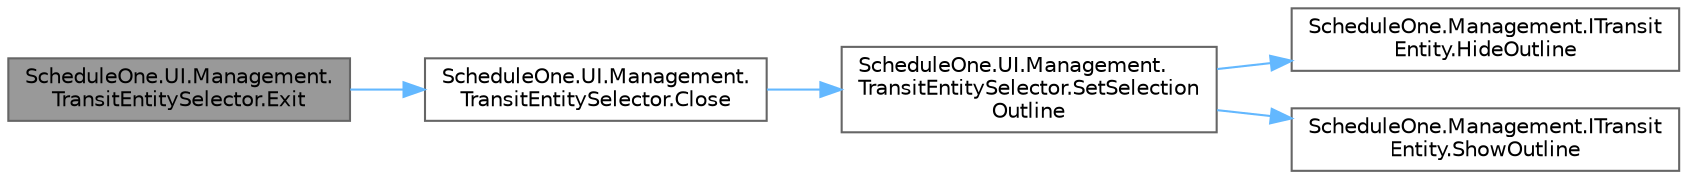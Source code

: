 digraph "ScheduleOne.UI.Management.TransitEntitySelector.Exit"
{
 // LATEX_PDF_SIZE
  bgcolor="transparent";
  edge [fontname=Helvetica,fontsize=10,labelfontname=Helvetica,labelfontsize=10];
  node [fontname=Helvetica,fontsize=10,shape=box,height=0.2,width=0.4];
  rankdir="LR";
  Node1 [id="Node000001",label="ScheduleOne.UI.Management.\lTransitEntitySelector.Exit",height=0.2,width=0.4,color="gray40", fillcolor="grey60", style="filled", fontcolor="black",tooltip=" "];
  Node1 -> Node2 [id="edge1_Node000001_Node000002",color="steelblue1",style="solid",tooltip=" "];
  Node2 [id="Node000002",label="ScheduleOne.UI.Management.\lTransitEntitySelector.Close",height=0.2,width=0.4,color="grey40", fillcolor="white", style="filled",URL="$class_schedule_one_1_1_u_i_1_1_management_1_1_transit_entity_selector.html#a37351cc41f1f4aef397dbf4f46a72167",tooltip=" "];
  Node2 -> Node3 [id="edge2_Node000002_Node000003",color="steelblue1",style="solid",tooltip=" "];
  Node3 [id="Node000003",label="ScheduleOne.UI.Management.\lTransitEntitySelector.SetSelection\lOutline",height=0.2,width=0.4,color="grey40", fillcolor="white", style="filled",URL="$class_schedule_one_1_1_u_i_1_1_management_1_1_transit_entity_selector.html#a8e91a59d4e78d8bbff3c2ee908a4d837",tooltip=" "];
  Node3 -> Node4 [id="edge3_Node000003_Node000004",color="steelblue1",style="solid",tooltip=" "];
  Node4 [id="Node000004",label="ScheduleOne.Management.ITransit\lEntity.HideOutline",height=0.2,width=0.4,color="grey40", fillcolor="white", style="filled",URL="$interface_schedule_one_1_1_management_1_1_i_transit_entity.html#a37640cfc256b829759d5ca7b968af22e",tooltip=" "];
  Node3 -> Node5 [id="edge4_Node000003_Node000005",color="steelblue1",style="solid",tooltip=" "];
  Node5 [id="Node000005",label="ScheduleOne.Management.ITransit\lEntity.ShowOutline",height=0.2,width=0.4,color="grey40", fillcolor="white", style="filled",URL="$interface_schedule_one_1_1_management_1_1_i_transit_entity.html#a76934c5ad08bcc06146eca3c1ae72875",tooltip=" "];
}
